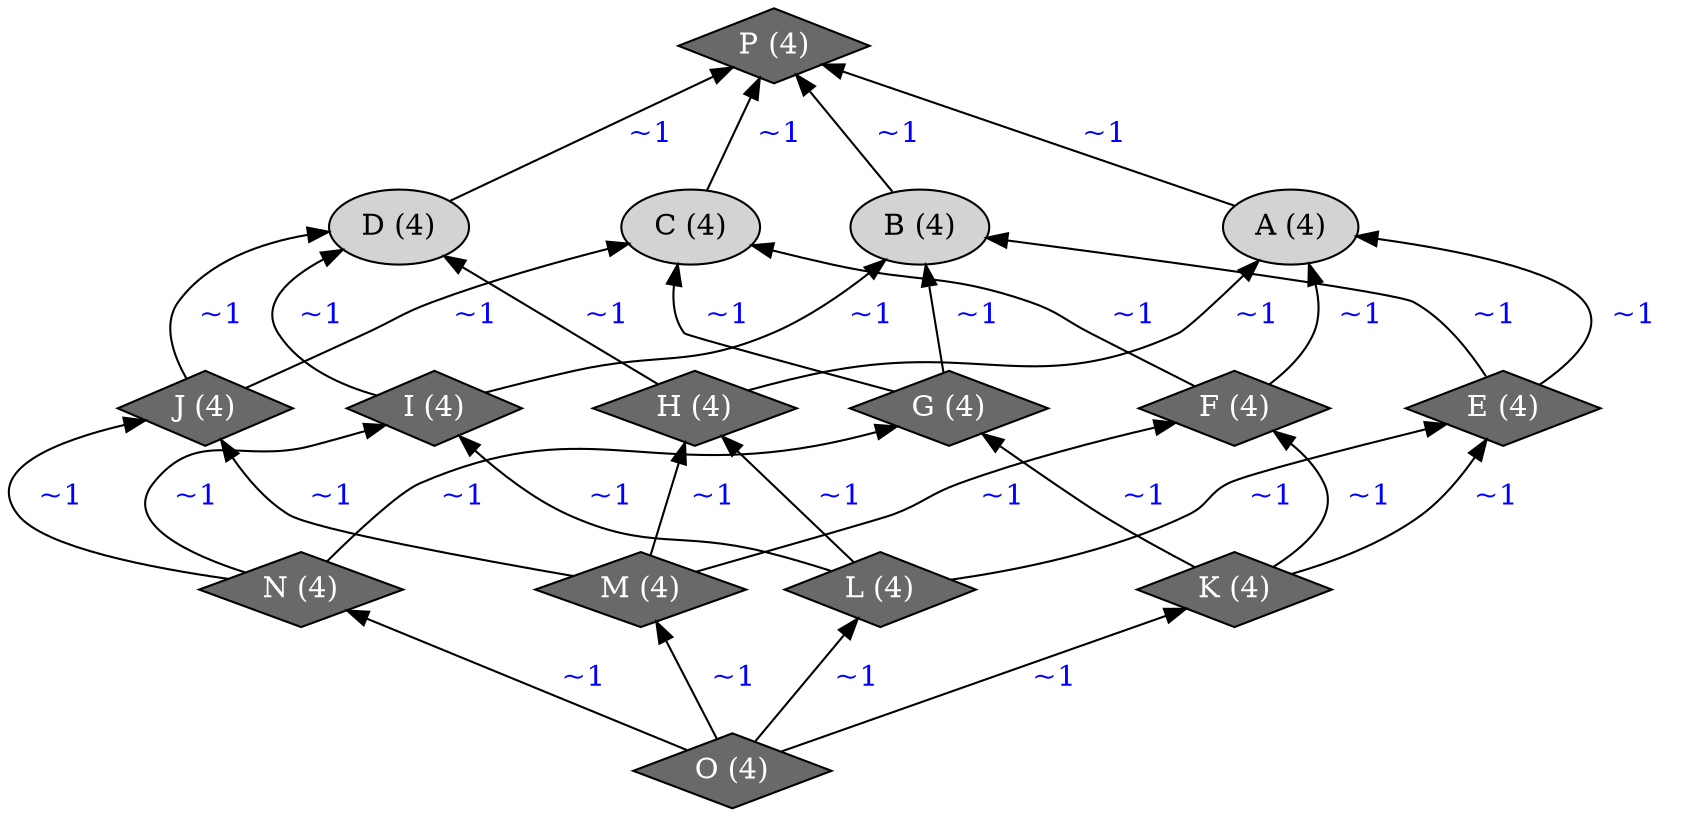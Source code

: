 digraph modelSetLattice{
rankdir="BT"
1 [label=<A (4)>, style="filled", fillcolor="lightgray"]
2 [label=<B (4)>, style="filled", fillcolor="lightgray"]
3 [label=<C (4)>, style="filled", fillcolor="lightgray"]
4 [label=<D (4)>, style="filled", fillcolor="lightgray"]
5 [label=<E (4)>, style="filled", shape="diamond", fillcolor="dimgray", fontcolor="white"]
6 [label=<F (4)>, style="filled", shape="diamond", fillcolor="dimgray", fontcolor="white"]
7 [label=<G (4)>, style="filled", shape="diamond", fillcolor="dimgray", fontcolor="white"]
8 [label=<H (4)>, style="filled", shape="diamond", fillcolor="dimgray", fontcolor="white"]
9 [label=<I (4)>, style="filled", shape="diamond", fillcolor="dimgray", fontcolor="white"]
10 [label=<J (4)>, style="filled", shape="diamond", fillcolor="dimgray", fontcolor="white"]
11 [label=<K (4)>, style="filled", shape="diamond", fillcolor="dimgray", fontcolor="white"]
12 [label=<L (4)>, style="filled", shape="diamond", fillcolor="dimgray", fontcolor="white"]
13 [label=<M (4)>, style="filled", shape="diamond", fillcolor="dimgray", fontcolor="white"]
14 [label=<N (4)>, style="filled", shape="diamond", fillcolor="dimgray", fontcolor="white"]
15 [label=<O (4)>, style="filled", shape="diamond", fillcolor="dimgray", fontcolor="white"]
16 [label=<P (4)>, style="filled", shape="diamond", fillcolor="dimgray", fontcolor="white"]
1 -> 16 [label=<  <font color="blue">~1</font>  >]
2 -> 16 [label=<  <font color="blue">~1</font>  >]
3 -> 16 [label=<  <font color="blue">~1</font>  >]
4 -> 16 [label=<  <font color="blue">~1</font>  >]
5 -> 1 [label=<  <font color="blue">~1</font>  >]
5 -> 2 [label=<  <font color="blue">~1</font>  >]
6 -> 1 [label=<  <font color="blue">~1</font>  >]
6 -> 3 [label=<  <font color="blue">~1</font>  >]
7 -> 2 [label=<  <font color="blue">~1</font>  >]
7 -> 3 [label=<  <font color="blue">~1</font>  >]
8 -> 1 [label=<  <font color="blue">~1</font>  >]
8 -> 4 [label=<  <font color="blue">~1</font>  >]
9 -> 2 [label=<  <font color="blue">~1</font>  >]
9 -> 4 [label=<  <font color="blue">~1</font>  >]
10 -> 3 [label=<  <font color="blue">~1</font>  >]
10 -> 4 [label=<  <font color="blue">~1</font>  >]
11 -> 5 [label=<  <font color="blue">~1</font>  >]
11 -> 6 [label=<  <font color="blue">~1</font>  >]
11 -> 7 [label=<  <font color="blue">~1</font>  >]
12 -> 5 [label=<  <font color="blue">~1</font>  >]
12 -> 8 [label=<  <font color="blue">~1</font>  >]
12 -> 9 [label=<  <font color="blue">~1</font>  >]
13 -> 6 [label=<  <font color="blue">~1</font>  >]
13 -> 8 [label=<  <font color="blue">~1</font>  >]
13 -> 10 [label=<  <font color="blue">~1</font>  >]
14 -> 7 [label=<  <font color="blue">~1</font>  >]
14 -> 9 [label=<  <font color="blue">~1</font>  >]
14 -> 10 [label=<  <font color="blue">~1</font>  >]
15 -> 11 [label=<  <font color="blue">~1</font>  >]
15 -> 12 [label=<  <font color="blue">~1</font>  >]
15 -> 13 [label=<  <font color="blue">~1</font>  >]
15 -> 14 [label=<  <font color="blue">~1</font>  >]
}
